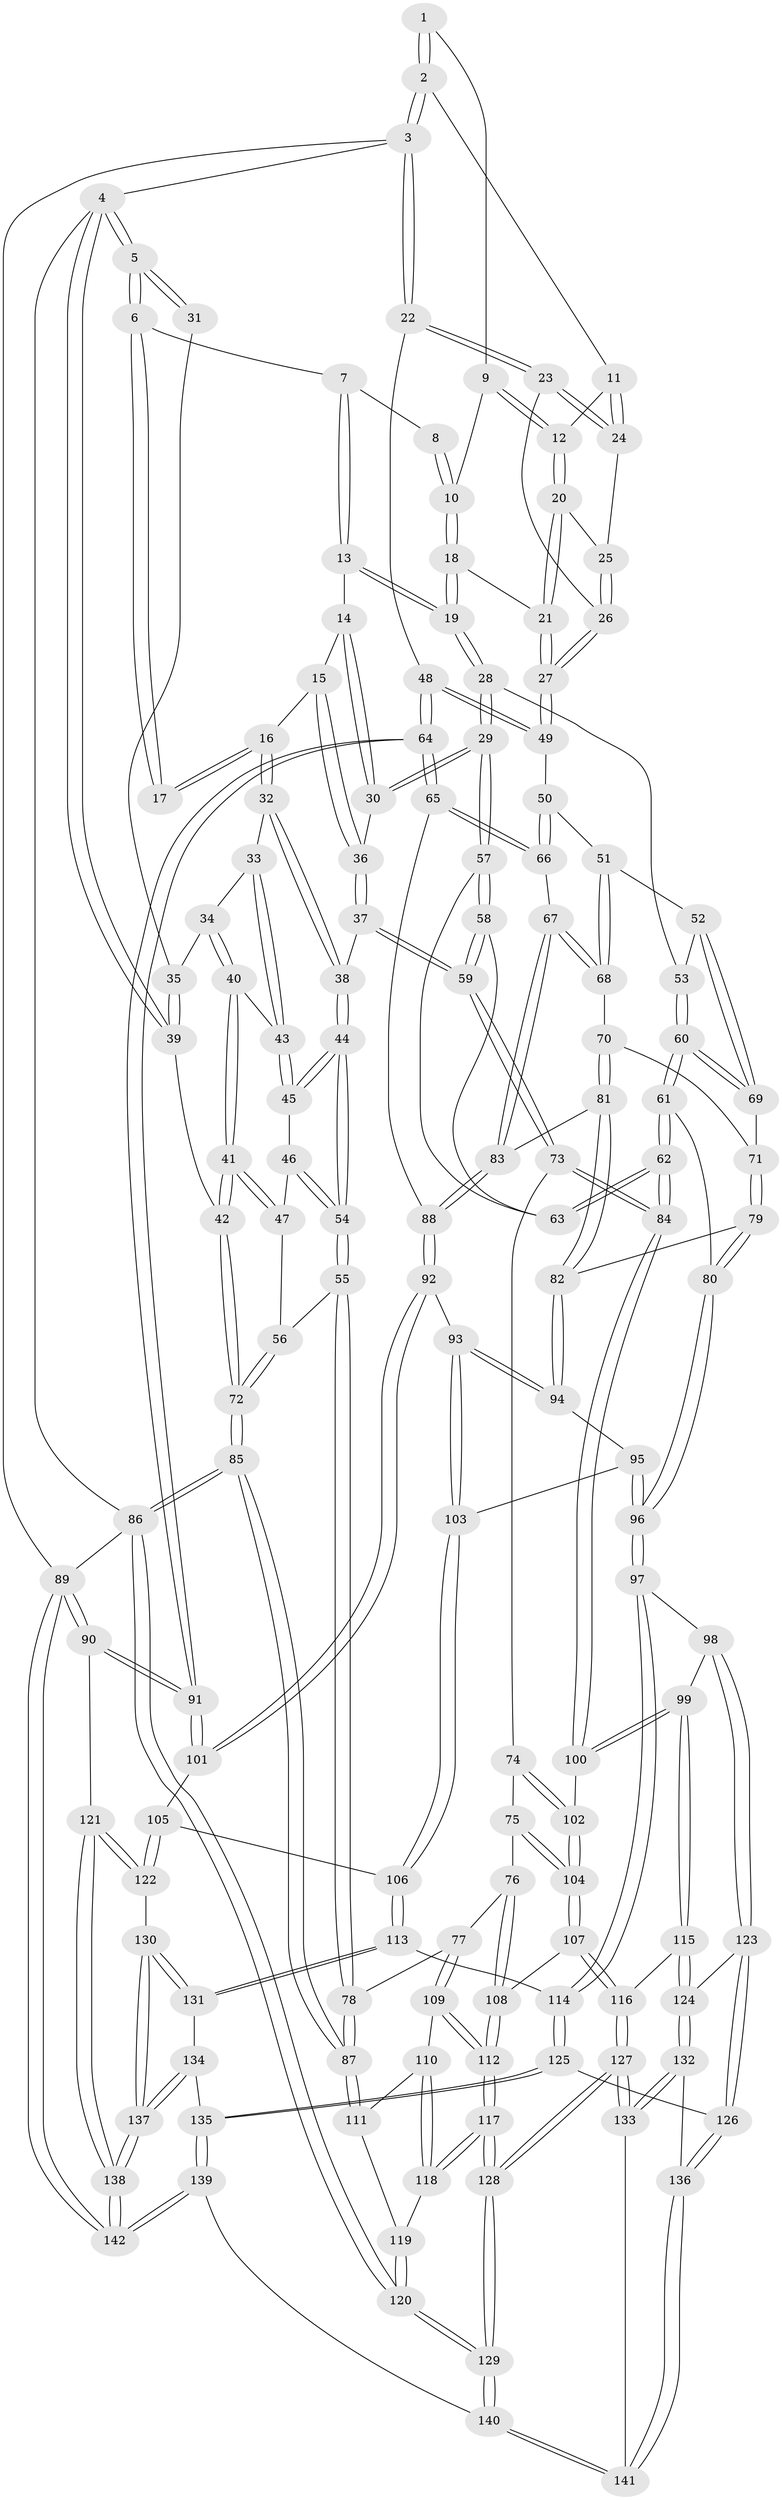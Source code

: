 // coarse degree distribution, {3: 0.74, 4: 0.24, 2: 0.02}
// Generated by graph-tools (version 1.1) at 2025/38/03/04/25 23:38:32]
// undirected, 142 vertices, 352 edges
graph export_dot {
  node [color=gray90,style=filled];
  1 [pos="+0.8232636636535884+0"];
  2 [pos="+1+0"];
  3 [pos="+1+0"];
  4 [pos="+0+0"];
  5 [pos="+0+0"];
  6 [pos="+0.31955096355710055+0"];
  7 [pos="+0.3973018720857627+0"];
  8 [pos="+0.5202081265489632+0"];
  9 [pos="+0.6956223883229843+0.06440636932544419"];
  10 [pos="+0.617315622727123+0.05024331947444918"];
  11 [pos="+1+0"];
  12 [pos="+0.7476505593144123+0.09333752040650362"];
  13 [pos="+0.42200447840167243+0.075326699867393"];
  14 [pos="+0.33744026296129664+0.17790738283775098"];
  15 [pos="+0.3023539432320408+0.19760694015169294"];
  16 [pos="+0.18621915169796296+0.16203085397662495"];
  17 [pos="+0.18033405101226097+0.14764002331613052"];
  18 [pos="+0.5964082663356447+0.21736194381244187"];
  19 [pos="+0.5661684586685978+0.24849568661567892"];
  20 [pos="+0.7510586936682202+0.14112172039449014"];
  21 [pos="+0.6718851147940217+0.19549088435804257"];
  22 [pos="+1+0.1942658719782251"];
  23 [pos="+0.9053210532646639+0.2169611026631817"];
  24 [pos="+0.8562562912331108+0.12238250048890587"];
  25 [pos="+0.7630808968206807+0.14626813606712563"];
  26 [pos="+0.8421282493458402+0.25537968432033875"];
  27 [pos="+0.8211984765880133+0.2939771257632434"];
  28 [pos="+0.5630116306089789+0.262316095035138"];
  29 [pos="+0.5122453852836113+0.2907632704279816"];
  30 [pos="+0.499673009321085+0.28935453796029326"];
  31 [pos="+0.12586945489579135+0.13193503812619017"];
  32 [pos="+0.16132670288087303+0.23599324760921542"];
  33 [pos="+0.13543586660704507+0.2449097255990114"];
  34 [pos="+0.033032244283778066+0.22787244114613933"];
  35 [pos="+0+0.18459156220663359"];
  36 [pos="+0.331234956331818+0.30647893219392536"];
  37 [pos="+0.29070816313225134+0.369101997510454"];
  38 [pos="+0.19973110987473733+0.3686602445134657"];
  39 [pos="+0+0.19234246983705583"];
  40 [pos="+0.061601850470447195+0.2955941361469602"];
  41 [pos="+0+0.23830665571066442"];
  42 [pos="+0+0.23644316973778454"];
  43 [pos="+0.06486461094647648+0.297011510671273"];
  44 [pos="+0.1853743693478498+0.3837401659552271"];
  45 [pos="+0.06486233992243468+0.3004080309035136"];
  46 [pos="+0.055392687354356616+0.3618724294581011"];
  47 [pos="+0.04322196223504149+0.3649692538775652"];
  48 [pos="+1+0.23574182577887415"];
  49 [pos="+0.8115071666648951+0.3446113860316264"];
  50 [pos="+0.81114024575611+0.345693778719458"];
  51 [pos="+0.7973594335353187+0.3538615749245822"];
  52 [pos="+0.7698559344169009+0.36465026189741556"];
  53 [pos="+0.5659653601264217+0.265812739353264"];
  54 [pos="+0.16052615128615663+0.41303088171543795"];
  55 [pos="+0.14809406827807794+0.4619565216270199"];
  56 [pos="+0.013350821269806528+0.43076327128352926"];
  57 [pos="+0.48807886062759814+0.34552126729779353"];
  58 [pos="+0.35143413663239537+0.44890903513316366"];
  59 [pos="+0.35088565930067317+0.4491548799336419"];
  60 [pos="+0.6241100027899782+0.48166124917516695"];
  61 [pos="+0.6062843080247752+0.5288013967197852"];
  62 [pos="+0.539925139288295+0.5446216765907032"];
  63 [pos="+0.4956502372720346+0.4581315445451898"];
  64 [pos="+1+0.41201983381976626"];
  65 [pos="+0.9733821494122584+0.456355775400957"];
  66 [pos="+0.9708434986069788+0.45597473073874895"];
  67 [pos="+0.8739419277884544+0.5025594412537272"];
  68 [pos="+0.8236394755741838+0.46259716161936537"];
  69 [pos="+0.7410662582565289+0.42038071141083105"];
  70 [pos="+0.7910180202257083+0.49016918060865977"];
  71 [pos="+0.7455199325018692+0.43175763344708545"];
  72 [pos="+0+0.5476954739282539"];
  73 [pos="+0.34537793484412693+0.5365507163847192"];
  74 [pos="+0.32458529955477516+0.5547709591645763"];
  75 [pos="+0.29338398676655436+0.5720200312020891"];
  76 [pos="+0.2530574918494907+0.5870568165222525"];
  77 [pos="+0.2358057491365968+0.5888733607766133"];
  78 [pos="+0.14784635917043762+0.5285631513932445"];
  79 [pos="+0.740831192644671+0.5201665490340157"];
  80 [pos="+0.62170887876974+0.5417638515628203"];
  81 [pos="+0.8087020025857953+0.5489091298105304"];
  82 [pos="+0.802927706640082+0.5549884887586539"];
  83 [pos="+0.8312275474182272+0.5405210936858896"];
  84 [pos="+0.5041575248852421+0.5756566952911046"];
  85 [pos="+0+0.6442920123671573"];
  86 [pos="+0+1"];
  87 [pos="+0+0.6318903152410201"];
  88 [pos="+0.9171341301302285+0.6089357333652422"];
  89 [pos="+1+1"];
  90 [pos="+1+0.8487328593254451"];
  91 [pos="+1+0.6790249170099545"];
  92 [pos="+0.918299987695733+0.6341155385868832"];
  93 [pos="+0.8522655875412759+0.6353091515663746"];
  94 [pos="+0.7994018264626531+0.5653376563453303"];
  95 [pos="+0.7509297924674677+0.6096838073205312"];
  96 [pos="+0.6891624054428009+0.6354306396744247"];
  97 [pos="+0.6804198683137118+0.7374153461703767"];
  98 [pos="+0.6336552066519598+0.7530369725496157"];
  99 [pos="+0.505437942346783+0.6369516592113214"];
  100 [pos="+0.5010909372583671+0.6178138312283583"];
  101 [pos="+0.951081540199449+0.6738181694067941"];
  102 [pos="+0.39862546319705267+0.6708253023670507"];
  103 [pos="+0.821891038781434+0.6734088403940661"];
  104 [pos="+0.3795637050927735+0.7227013292010889"];
  105 [pos="+0.8780962964078731+0.765064951954143"];
  106 [pos="+0.8074503224986783+0.7780489656001263"];
  107 [pos="+0.3758889493015211+0.7672237110789648"];
  108 [pos="+0.3479111715080726+0.769887283101"];
  109 [pos="+0.20616735205041378+0.6721361869890169"];
  110 [pos="+0.15720604900081597+0.7071291466920449"];
  111 [pos="+0.11454263226318742+0.7169450865162856"];
  112 [pos="+0.2815458983930622+0.8003998630219085"];
  113 [pos="+0.7890435478762569+0.7893600898768678"];
  114 [pos="+0.7626002557648771+0.7866277247639347"];
  115 [pos="+0.4439981158025058+0.7933181494835182"];
  116 [pos="+0.3834971981016751+0.7706252706108262"];
  117 [pos="+0.23591417888940683+0.8644541110155965"];
  118 [pos="+0.19759999174552087+0.8190526128353639"];
  119 [pos="+0.11439669184429943+0.7748081064888575"];
  120 [pos="+0+1"];
  121 [pos="+1+0.8633066026132926"];
  122 [pos="+1+0.8625824878011554"];
  123 [pos="+0.5816184002135137+0.8056407027556143"];
  124 [pos="+0.46463338550411487+0.8169746152074796"];
  125 [pos="+0.6926342077241326+0.9166153988677566"];
  126 [pos="+0.6138076125973889+0.9116879187755298"];
  127 [pos="+0.3021655202750476+1"];
  128 [pos="+0.1458685302206371+1"];
  129 [pos="+0.13980292364971753+1"];
  130 [pos="+0.8797584941745268+0.9125965888646718"];
  131 [pos="+0.8049218482971637+0.8289264005096578"];
  132 [pos="+0.4534685147448146+0.8811826707531868"];
  133 [pos="+0.42073848177385964+0.9430481445977866"];
  134 [pos="+0.7855735582264995+0.9228096805159222"];
  135 [pos="+0.7043234042423099+0.9357098343956084"];
  136 [pos="+0.5880407979585758+0.9522195375213679"];
  137 [pos="+0.8472465662659094+1"];
  138 [pos="+0.8473690780035672+1"];
  139 [pos="+0.7845777921750569+1"];
  140 [pos="+0.6221116462735522+1"];
  141 [pos="+0.5813136986396858+0.9936829276188263"];
  142 [pos="+0.8292671003580256+1"];
  1 -- 2;
  1 -- 2;
  1 -- 9;
  2 -- 3;
  2 -- 3;
  2 -- 11;
  3 -- 4;
  3 -- 22;
  3 -- 22;
  3 -- 89;
  4 -- 5;
  4 -- 5;
  4 -- 39;
  4 -- 39;
  4 -- 86;
  5 -- 6;
  5 -- 6;
  5 -- 31;
  5 -- 31;
  6 -- 7;
  6 -- 17;
  6 -- 17;
  7 -- 8;
  7 -- 13;
  7 -- 13;
  8 -- 10;
  8 -- 10;
  9 -- 10;
  9 -- 12;
  9 -- 12;
  10 -- 18;
  10 -- 18;
  11 -- 12;
  11 -- 24;
  11 -- 24;
  12 -- 20;
  12 -- 20;
  13 -- 14;
  13 -- 19;
  13 -- 19;
  14 -- 15;
  14 -- 30;
  14 -- 30;
  15 -- 16;
  15 -- 36;
  15 -- 36;
  16 -- 17;
  16 -- 17;
  16 -- 32;
  16 -- 32;
  18 -- 19;
  18 -- 19;
  18 -- 21;
  19 -- 28;
  19 -- 28;
  20 -- 21;
  20 -- 21;
  20 -- 25;
  21 -- 27;
  21 -- 27;
  22 -- 23;
  22 -- 23;
  22 -- 48;
  23 -- 24;
  23 -- 24;
  23 -- 26;
  24 -- 25;
  25 -- 26;
  25 -- 26;
  26 -- 27;
  26 -- 27;
  27 -- 49;
  27 -- 49;
  28 -- 29;
  28 -- 29;
  28 -- 53;
  29 -- 30;
  29 -- 30;
  29 -- 57;
  29 -- 57;
  30 -- 36;
  31 -- 35;
  32 -- 33;
  32 -- 38;
  32 -- 38;
  33 -- 34;
  33 -- 43;
  33 -- 43;
  34 -- 35;
  34 -- 40;
  34 -- 40;
  35 -- 39;
  35 -- 39;
  36 -- 37;
  36 -- 37;
  37 -- 38;
  37 -- 59;
  37 -- 59;
  38 -- 44;
  38 -- 44;
  39 -- 42;
  40 -- 41;
  40 -- 41;
  40 -- 43;
  41 -- 42;
  41 -- 42;
  41 -- 47;
  41 -- 47;
  42 -- 72;
  42 -- 72;
  43 -- 45;
  43 -- 45;
  44 -- 45;
  44 -- 45;
  44 -- 54;
  44 -- 54;
  45 -- 46;
  46 -- 47;
  46 -- 54;
  46 -- 54;
  47 -- 56;
  48 -- 49;
  48 -- 49;
  48 -- 64;
  48 -- 64;
  49 -- 50;
  50 -- 51;
  50 -- 66;
  50 -- 66;
  51 -- 52;
  51 -- 68;
  51 -- 68;
  52 -- 53;
  52 -- 69;
  52 -- 69;
  53 -- 60;
  53 -- 60;
  54 -- 55;
  54 -- 55;
  55 -- 56;
  55 -- 78;
  55 -- 78;
  56 -- 72;
  56 -- 72;
  57 -- 58;
  57 -- 58;
  57 -- 63;
  58 -- 59;
  58 -- 59;
  58 -- 63;
  59 -- 73;
  59 -- 73;
  60 -- 61;
  60 -- 61;
  60 -- 69;
  60 -- 69;
  61 -- 62;
  61 -- 62;
  61 -- 80;
  62 -- 63;
  62 -- 63;
  62 -- 84;
  62 -- 84;
  64 -- 65;
  64 -- 65;
  64 -- 91;
  64 -- 91;
  65 -- 66;
  65 -- 66;
  65 -- 88;
  66 -- 67;
  67 -- 68;
  67 -- 68;
  67 -- 83;
  67 -- 83;
  68 -- 70;
  69 -- 71;
  70 -- 71;
  70 -- 81;
  70 -- 81;
  71 -- 79;
  71 -- 79;
  72 -- 85;
  72 -- 85;
  73 -- 74;
  73 -- 84;
  73 -- 84;
  74 -- 75;
  74 -- 102;
  74 -- 102;
  75 -- 76;
  75 -- 104;
  75 -- 104;
  76 -- 77;
  76 -- 108;
  76 -- 108;
  77 -- 78;
  77 -- 109;
  77 -- 109;
  78 -- 87;
  78 -- 87;
  79 -- 80;
  79 -- 80;
  79 -- 82;
  80 -- 96;
  80 -- 96;
  81 -- 82;
  81 -- 82;
  81 -- 83;
  82 -- 94;
  82 -- 94;
  83 -- 88;
  83 -- 88;
  84 -- 100;
  84 -- 100;
  85 -- 86;
  85 -- 86;
  85 -- 87;
  85 -- 87;
  86 -- 120;
  86 -- 120;
  86 -- 89;
  87 -- 111;
  87 -- 111;
  88 -- 92;
  88 -- 92;
  89 -- 90;
  89 -- 90;
  89 -- 142;
  89 -- 142;
  90 -- 91;
  90 -- 91;
  90 -- 121;
  91 -- 101;
  91 -- 101;
  92 -- 93;
  92 -- 101;
  92 -- 101;
  93 -- 94;
  93 -- 94;
  93 -- 103;
  93 -- 103;
  94 -- 95;
  95 -- 96;
  95 -- 96;
  95 -- 103;
  96 -- 97;
  96 -- 97;
  97 -- 98;
  97 -- 114;
  97 -- 114;
  98 -- 99;
  98 -- 123;
  98 -- 123;
  99 -- 100;
  99 -- 100;
  99 -- 115;
  99 -- 115;
  100 -- 102;
  101 -- 105;
  102 -- 104;
  102 -- 104;
  103 -- 106;
  103 -- 106;
  104 -- 107;
  104 -- 107;
  105 -- 106;
  105 -- 122;
  105 -- 122;
  106 -- 113;
  106 -- 113;
  107 -- 108;
  107 -- 116;
  107 -- 116;
  108 -- 112;
  108 -- 112;
  109 -- 110;
  109 -- 112;
  109 -- 112;
  110 -- 111;
  110 -- 118;
  110 -- 118;
  111 -- 119;
  112 -- 117;
  112 -- 117;
  113 -- 114;
  113 -- 131;
  113 -- 131;
  114 -- 125;
  114 -- 125;
  115 -- 116;
  115 -- 124;
  115 -- 124;
  116 -- 127;
  116 -- 127;
  117 -- 118;
  117 -- 118;
  117 -- 128;
  117 -- 128;
  118 -- 119;
  119 -- 120;
  119 -- 120;
  120 -- 129;
  120 -- 129;
  121 -- 122;
  121 -- 122;
  121 -- 138;
  121 -- 138;
  122 -- 130;
  123 -- 124;
  123 -- 126;
  123 -- 126;
  124 -- 132;
  124 -- 132;
  125 -- 126;
  125 -- 135;
  125 -- 135;
  126 -- 136;
  126 -- 136;
  127 -- 128;
  127 -- 128;
  127 -- 133;
  127 -- 133;
  128 -- 129;
  128 -- 129;
  129 -- 140;
  129 -- 140;
  130 -- 131;
  130 -- 131;
  130 -- 137;
  130 -- 137;
  131 -- 134;
  132 -- 133;
  132 -- 133;
  132 -- 136;
  133 -- 141;
  134 -- 135;
  134 -- 137;
  134 -- 137;
  135 -- 139;
  135 -- 139;
  136 -- 141;
  136 -- 141;
  137 -- 138;
  137 -- 138;
  138 -- 142;
  138 -- 142;
  139 -- 140;
  139 -- 142;
  139 -- 142;
  140 -- 141;
  140 -- 141;
}
